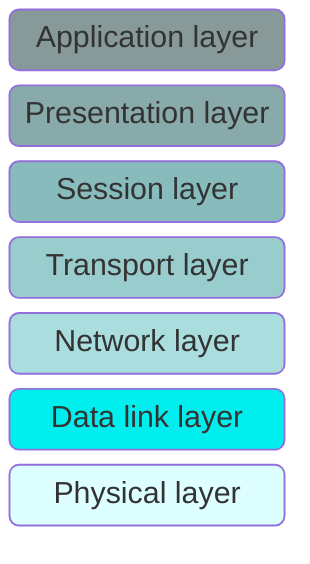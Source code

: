 block-beta
  columns 2

  application("Application layer"):2
  presentation("Presentation layer"):2
  session("Session layer"):2
  transport("Transport layer"):2
  network("Network layer"):2
  data2("Data link layer"):2
  physical("Physical layer"):2

  style physical fill:#dff
  style network fill:#add
  style transport fill:#9cc
  style session fill:#8bb
  style presentation fill:#8aa
  style application fill:#899
  style data2 fill:#0ee